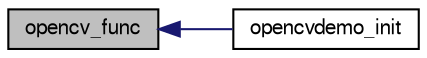 digraph "opencv_func"
{
  edge [fontname="FreeSans",fontsize="10",labelfontname="FreeSans",labelfontsize="10"];
  node [fontname="FreeSans",fontsize="10",shape=record];
  rankdir="LR";
  Node1 [label="opencv_func",height=0.2,width=0.4,color="black", fillcolor="grey75", style="filled", fontcolor="black"];
  Node1 -> Node2 [dir="back",color="midnightblue",fontsize="10",style="solid",fontname="FreeSans"];
  Node2 [label="opencvdemo_init",height=0.2,width=0.4,color="black", fillcolor="white", style="filled",URL="$cv__opencvdemo_8h.html#ad6b89073e490f7f45751cf66f4b97c4b"];
}
